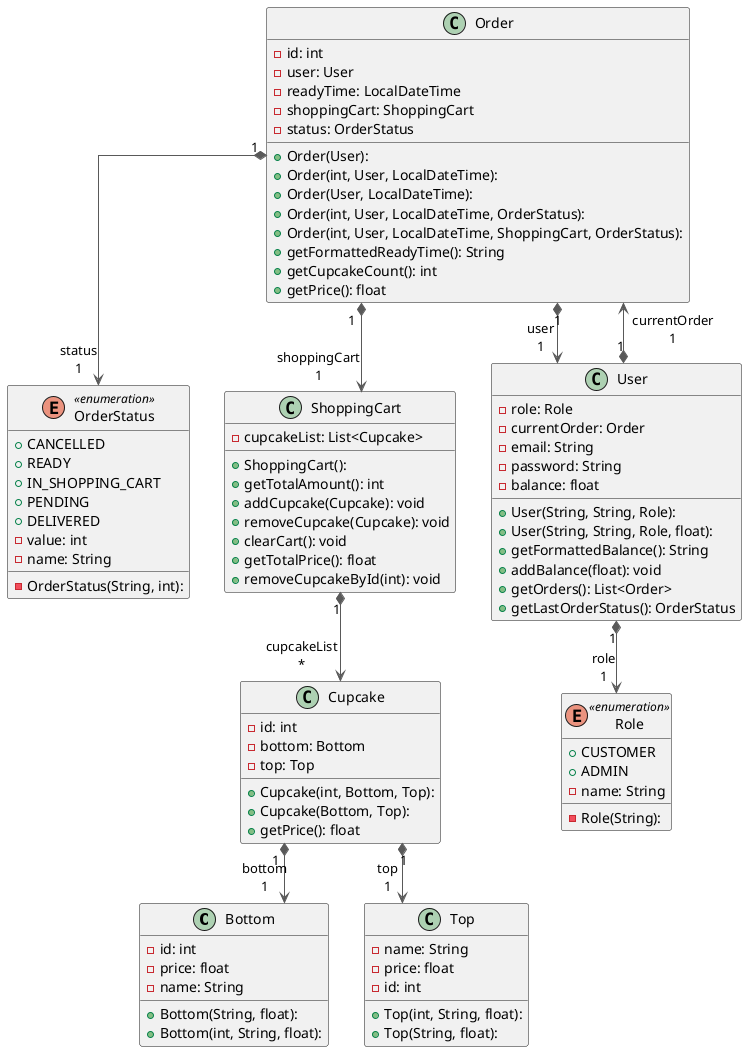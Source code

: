 @startuml

top to bottom direction
skinparam linetype ortho

class Bottom {
  + Bottom(String, float):
  + Bottom(int, String, float):
  - id: int
  - price: float
  - name: String
}

class Cupcake {
  + Cupcake(int, Bottom, Top):
  + Cupcake(Bottom, Top):
  - id: int
  - bottom: Bottom
  - top: Top
  + getPrice(): float
}

class Order {
  + Order(User):
  + Order(int, User, LocalDateTime):
  + Order(User, LocalDateTime):
  + Order(int, User, LocalDateTime, OrderStatus):
  + Order(int, User, LocalDateTime, ShoppingCart, OrderStatus):
  - id: int
  - user: User
  - readyTime: LocalDateTime
  - shoppingCart: ShoppingCart
  - status: OrderStatus
  + getFormattedReadyTime(): String
  + getCupcakeCount(): int
  + getPrice(): float
}

enum OrderStatus << enumeration >> {
  - OrderStatus(String, int):
  + CANCELLED
  + READY
  + IN_SHOPPING_CART
  + PENDING
  + DELIVERED
  - value: int
  - name: String
}

enum Role << enumeration >> {
  - Role(String):
  + CUSTOMER
  + ADMIN
  - name: String
}

class ShoppingCart {
  + ShoppingCart():
  - cupcakeList: List<Cupcake>
  + getTotalAmount(): int
  + addCupcake(Cupcake): void
  + removeCupcake(Cupcake): void
  + clearCart(): void
  + getTotalPrice(): float
  + removeCupcakeById(int): void
}

class Top {
  + Top(int, String, float):
  + Top(String, float):
  - name: String
  - price: float
  - id: int
}

class User {
  + User(String, String, Role):
  + User(String, String, Role, float):
  - role: Role
  - currentOrder: Order
  - email: String
  - password: String
  - balance: float
  + getFormattedBalance(): String
  + addBalance(float): void
  + getOrders(): List<Order>
  + getLastOrderStatus(): OrderStatus
}

User              "1" *-[#595959,plain]-> "currentOrder\n1" Order
User              "1" *-[#595959,plain]-> "role\n1" Role

Order             "1" *-[#595959,plain]-> "status\n1" OrderStatus
Order             "1" *-[#595959,plain]-> "shoppingCart\n1" ShoppingCart
Order             "1" *-[#595959,plain]-> "user\n1" User

ShoppingCart      "1" *-[#595959,plain]-> "cupcakeList\n*" Cupcake

Cupcake           "1" *-[#595959,plain]-> "bottom\n1" Bottom
Cupcake           "1" *-[#595959,plain]-> "top\n1" Top

@enduml